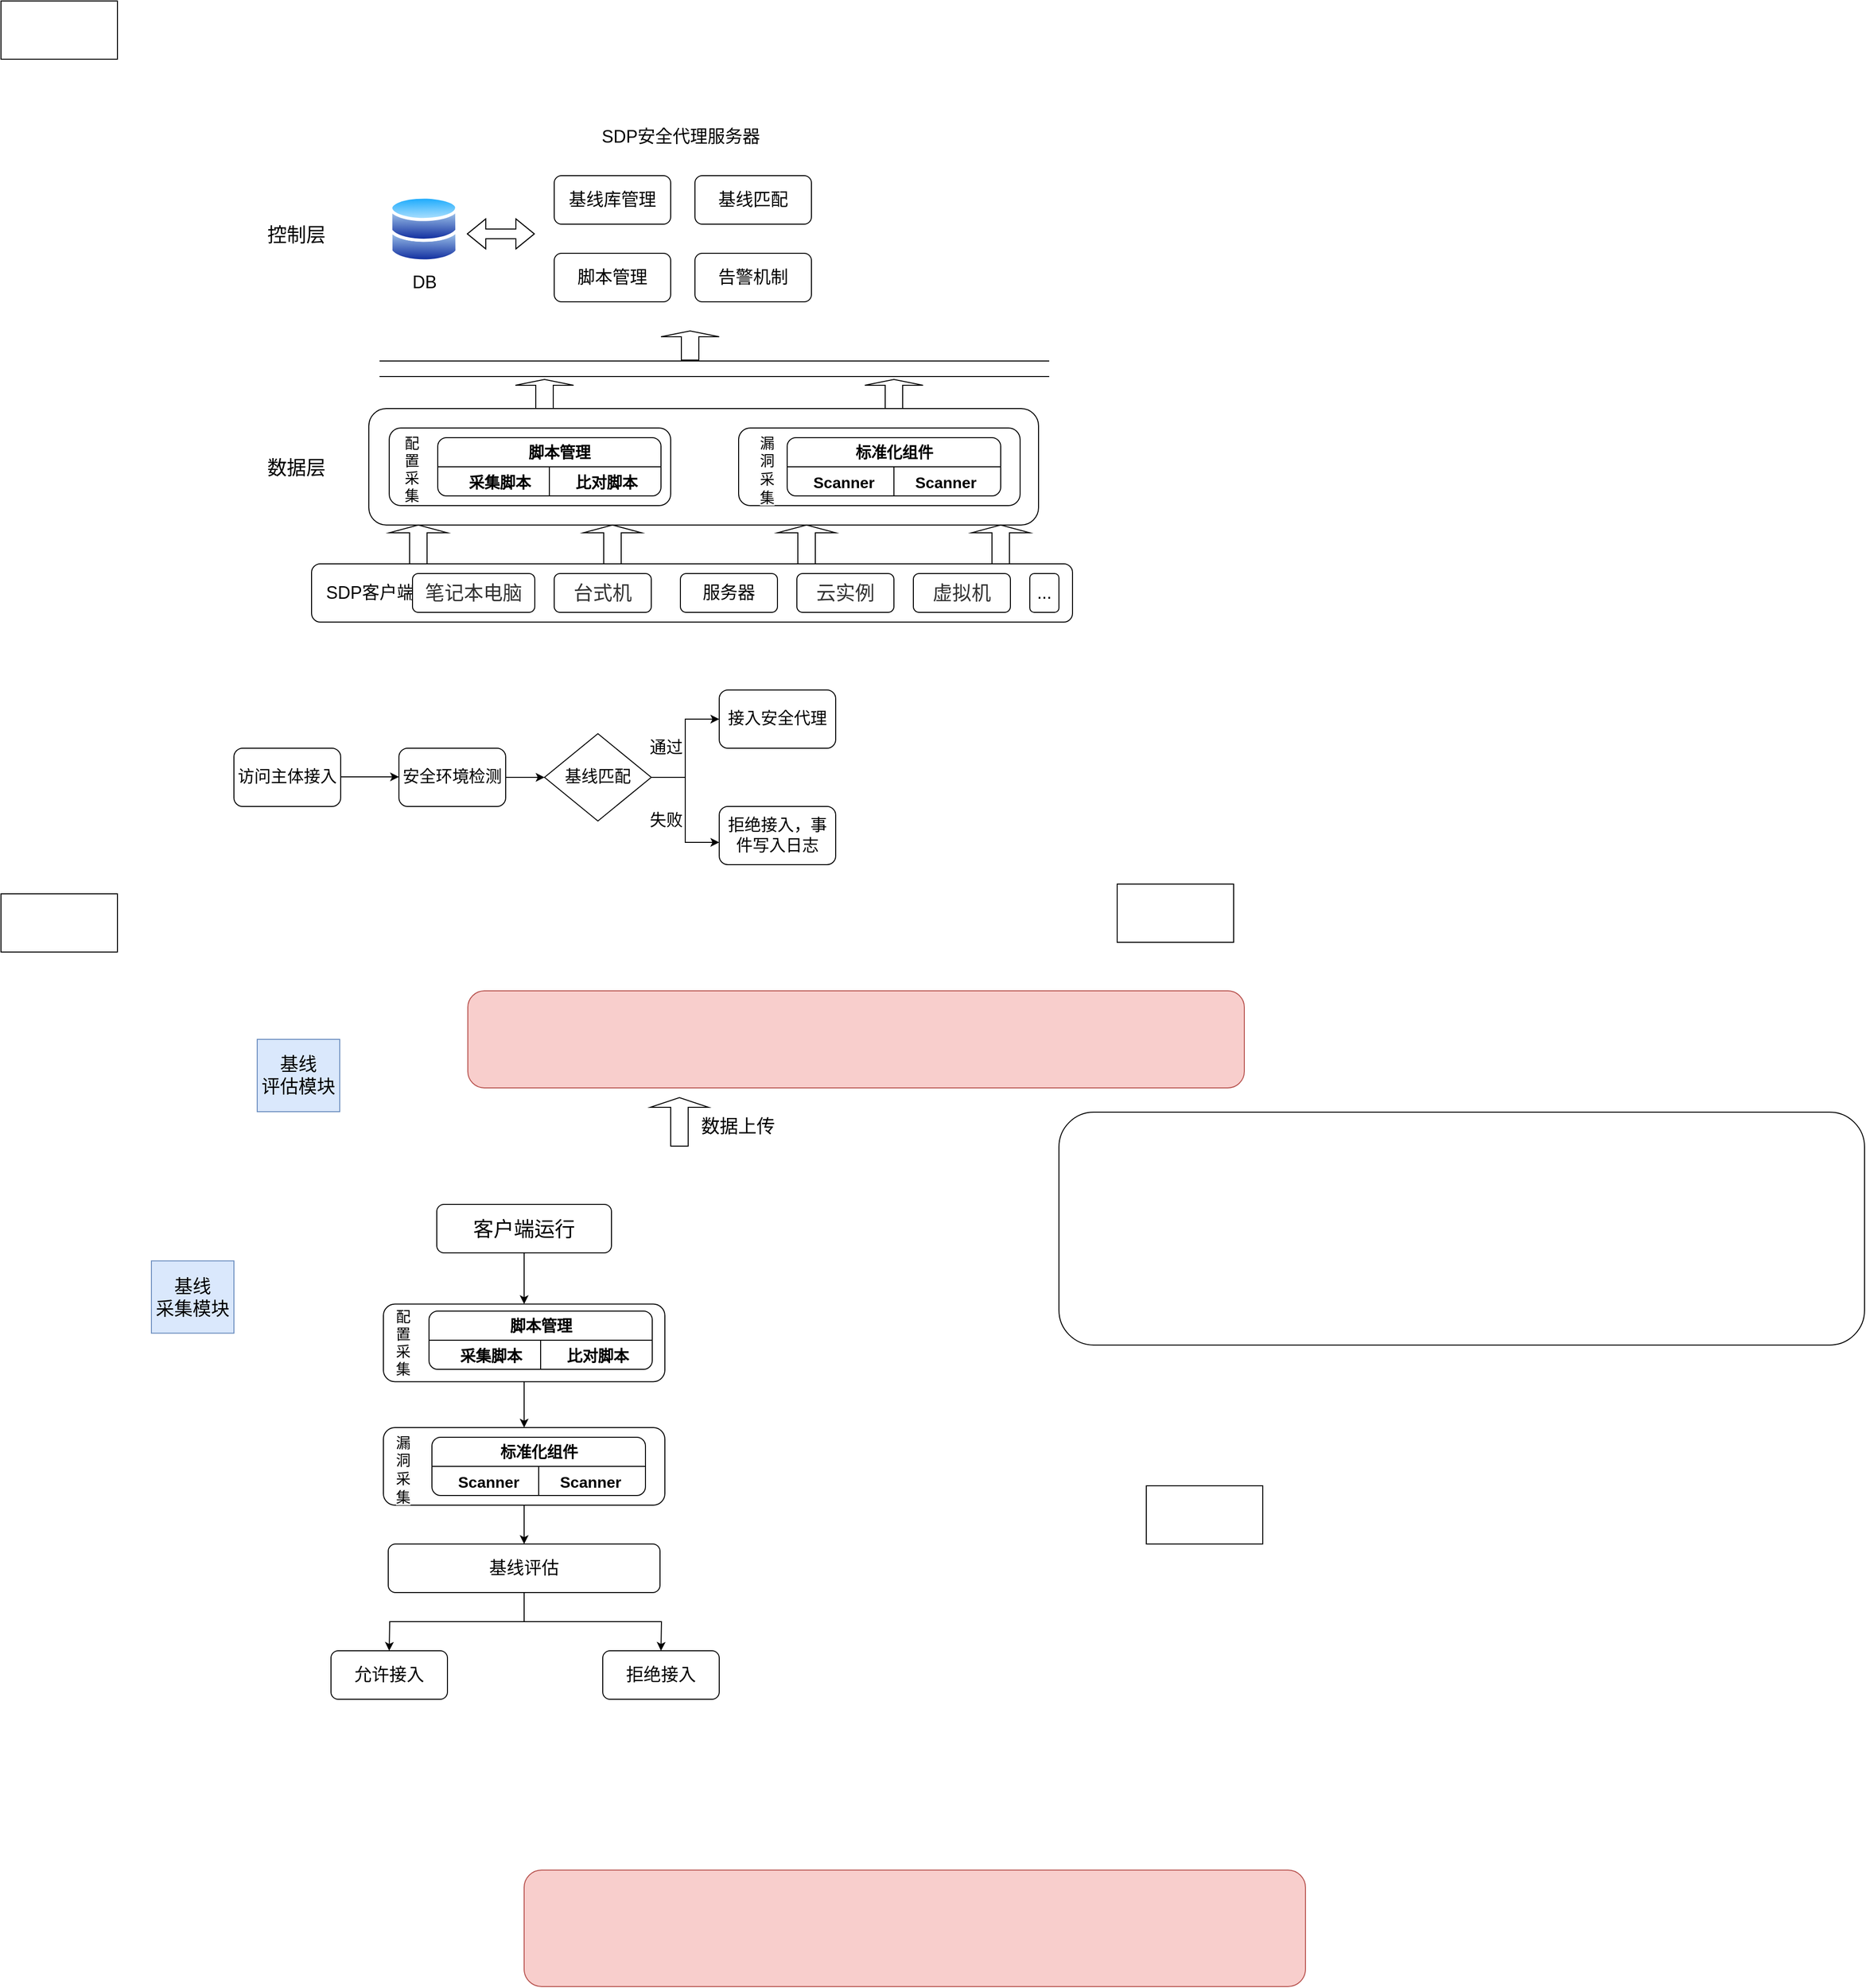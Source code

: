 <mxfile version="21.0.8" type="github">
  <diagram id="prtHgNgQTEPvFCAcTncT" name="Page-1">
    <mxGraphModel dx="2261" dy="1925" grid="1" gridSize="10" guides="1" tooltips="1" connect="1" arrows="1" fold="1" page="1" pageScale="1" pageWidth="827" pageHeight="1169" math="0" shadow="0">
      <root>
        <mxCell id="0" />
        <mxCell id="1" parent="0" />
        <mxCell id="ku3lEbieTSQeBnIbeFAv-19" value="" style="rounded=1;whiteSpace=wrap;html=1;fontSize=20;fillColor=#f8cecc;strokeColor=#b85450;" parent="1" vertex="1">
          <mxGeometry x="229" y="1826" width="805" height="120" as="geometry" />
        </mxCell>
        <mxCell id="IRRv_QjYVV9mL1Gj15er-1" value="" style="rounded=1;whiteSpace=wrap;html=1;" parent="1" vertex="1">
          <mxGeometry x="10" y="480" width="784" height="60" as="geometry" />
        </mxCell>
        <mxCell id="IRRv_QjYVV9mL1Gj15er-2" value="&lt;span style=&quot;font-size: 18px;&quot;&gt;SDP客户端&lt;/span&gt;" style="text;html=1;align=center;verticalAlign=middle;resizable=0;points=[];autosize=1;strokeColor=none;fillColor=none;" parent="1" vertex="1">
          <mxGeometry x="15" y="490" width="110" height="40" as="geometry" />
        </mxCell>
        <mxCell id="IRRv_QjYVV9mL1Gj15er-3" value="服务器" style="rounded=1;whiteSpace=wrap;html=1;fontSize=18;" parent="1" vertex="1">
          <mxGeometry x="390" y="490" width="100" height="40" as="geometry" />
        </mxCell>
        <mxCell id="IRRv_QjYVV9mL1Gj15er-4" value="&lt;span style=&quot;color: rgb(51, 51, 51); font-family: Arial, sans-serif; text-align: justify; background-color: rgb(255, 255, 255);&quot;&gt;&lt;font style=&quot;font-size: 20px;&quot;&gt;台式机&lt;/font&gt;&lt;/span&gt;" style="rounded=1;whiteSpace=wrap;html=1;fontSize=18;" parent="1" vertex="1">
          <mxGeometry x="260" y="490" width="100" height="40" as="geometry" />
        </mxCell>
        <mxCell id="IRRv_QjYVV9mL1Gj15er-5" value="&lt;span style=&quot;color: rgb(51, 51, 51); font-family: Arial, sans-serif; text-align: justify; background-color: rgb(255, 255, 255);&quot;&gt;&lt;font style=&quot;font-size: 20px;&quot;&gt;笔记本电脑&lt;/font&gt;&lt;/span&gt;" style="rounded=1;whiteSpace=wrap;html=1;fontSize=18;" parent="1" vertex="1">
          <mxGeometry x="114" y="490" width="126" height="40" as="geometry" />
        </mxCell>
        <mxCell id="IRRv_QjYVV9mL1Gj15er-6" value="&lt;span style=&quot;color: rgb(51, 51, 51); font-family: Arial, sans-serif; text-align: justify; background-color: rgb(255, 255, 255);&quot;&gt;&lt;font style=&quot;font-size: 20px;&quot;&gt;云实例&lt;/font&gt;&lt;/span&gt;" style="rounded=1;whiteSpace=wrap;html=1;fontSize=18;" parent="1" vertex="1">
          <mxGeometry x="510" y="490" width="100" height="40" as="geometry" />
        </mxCell>
        <mxCell id="IRRv_QjYVV9mL1Gj15er-8" value="&lt;span style=&quot;color: rgb(51, 51, 51); font-family: Arial, sans-serif; text-align: justify; background-color: rgb(255, 255, 255);&quot;&gt;&lt;font style=&quot;font-size: 20px;&quot;&gt;虚拟机&lt;/font&gt;&lt;/span&gt;" style="rounded=1;whiteSpace=wrap;html=1;fontSize=18;" parent="1" vertex="1">
          <mxGeometry x="630" y="490" width="100" height="40" as="geometry" />
        </mxCell>
        <mxCell id="IRRv_QjYVV9mL1Gj15er-10" value="..." style="rounded=1;whiteSpace=wrap;html=1;fontSize=18;" parent="1" vertex="1">
          <mxGeometry x="750" y="490" width="30" height="40" as="geometry" />
        </mxCell>
        <mxCell id="IRRv_QjYVV9mL1Gj15er-11" value="" style="shape=singleArrow;direction=north;whiteSpace=wrap;html=1;fontSize=20;" parent="1" vertex="1">
          <mxGeometry x="90" y="440" width="60" height="40" as="geometry" />
        </mxCell>
        <mxCell id="IRRv_QjYVV9mL1Gj15er-13" value="" style="shape=singleArrow;direction=north;whiteSpace=wrap;html=1;fontSize=20;" parent="1" vertex="1">
          <mxGeometry x="290" y="440" width="60" height="40" as="geometry" />
        </mxCell>
        <mxCell id="IRRv_QjYVV9mL1Gj15er-14" value="" style="shape=singleArrow;direction=north;whiteSpace=wrap;html=1;fontSize=20;" parent="1" vertex="1">
          <mxGeometry x="490" y="440" width="60" height="40" as="geometry" />
        </mxCell>
        <mxCell id="IRRv_QjYVV9mL1Gj15er-15" value="" style="shape=singleArrow;direction=north;whiteSpace=wrap;html=1;fontSize=20;" parent="1" vertex="1">
          <mxGeometry x="690" y="440" width="60" height="40" as="geometry" />
        </mxCell>
        <mxCell id="IRRv_QjYVV9mL1Gj15er-16" value="数据层" style="text;html=1;align=center;verticalAlign=middle;resizable=0;points=[];autosize=1;strokeColor=none;fillColor=none;fontSize=20;" parent="1" vertex="1">
          <mxGeometry x="-46" y="360" width="80" height="40" as="geometry" />
        </mxCell>
        <mxCell id="IRRv_QjYVV9mL1Gj15er-17" value="" style="rounded=1;whiteSpace=wrap;html=1;fontSize=20;" parent="1" vertex="1">
          <mxGeometry x="69" y="320" width="690" height="120" as="geometry" />
        </mxCell>
        <mxCell id="IRRv_QjYVV9mL1Gj15er-18" value="" style="rounded=1;whiteSpace=wrap;html=1;fontSize=20;" parent="1" vertex="1">
          <mxGeometry x="90" y="340" width="290" height="80" as="geometry" />
        </mxCell>
        <mxCell id="IRRv_QjYVV9mL1Gj15er-20" value="" style="rounded=1;whiteSpace=wrap;html=1;fontSize=20;" parent="1" vertex="1">
          <mxGeometry x="450" y="340" width="290" height="80" as="geometry" />
        </mxCell>
        <mxCell id="IRRv_QjYVV9mL1Gj15er-21" value="" style="rounded=1;whiteSpace=wrap;html=1;fontSize=20;" parent="1" vertex="1">
          <mxGeometry x="140" y="350" width="230" height="60" as="geometry" />
        </mxCell>
        <mxCell id="IRRv_QjYVV9mL1Gj15er-34" value="" style="endArrow=none;html=1;rounded=0;fontSize=20;" parent="1" source="IRRv_QjYVV9mL1Gj15er-21" edge="1">
          <mxGeometry width="50" height="50" relative="1" as="geometry">
            <mxPoint x="470" y="460" as="sourcePoint" />
            <mxPoint x="250" y="380" as="targetPoint" />
          </mxGeometry>
        </mxCell>
        <mxCell id="IRRv_QjYVV9mL1Gj15er-35" value="&lt;font style=&quot;font-size: 16px;&quot;&gt;&lt;b style=&quot;font-size: 16px;&quot;&gt;脚本管理&lt;/b&gt;&lt;/font&gt;" style="text;html=1;align=center;verticalAlign=middle;resizable=0;points=[];autosize=1;strokeColor=none;fillColor=none;fontSize=16;labelBackgroundColor=#ffffff;" parent="1" vertex="1">
          <mxGeometry x="220" y="350" width="90" height="30" as="geometry" />
        </mxCell>
        <mxCell id="IRRv_QjYVV9mL1Gj15er-36" value="&lt;b style=&quot;border-color: var(--border-color); color: rgb(0, 0, 0); font-family: Helvetica; font-size: 16px; font-style: normal; font-variant-ligatures: normal; font-variant-caps: normal; letter-spacing: normal; orphans: 2; text-align: center; text-indent: 0px; text-transform: none; widows: 2; word-spacing: 0px; -webkit-text-stroke-width: 0px; background-color: rgb(255, 255, 255); text-decoration-thickness: initial; text-decoration-style: initial; text-decoration-color: initial;&quot;&gt;采集脚本&lt;/b&gt;" style="text;whiteSpace=wrap;html=1;fontSize=16;" parent="1" vertex="1">
          <mxGeometry x="170" y="380" width="70" height="40" as="geometry" />
        </mxCell>
        <mxCell id="IRRv_QjYVV9mL1Gj15er-37" value="&lt;b style=&quot;border-color: var(--border-color); color: rgb(0, 0, 0); font-family: Helvetica; font-size: 16px; font-style: normal; font-variant-ligatures: normal; font-variant-caps: normal; letter-spacing: normal; orphans: 2; text-align: center; text-indent: 0px; text-transform: none; widows: 2; word-spacing: 0px; -webkit-text-stroke-width: 0px; background-color: rgb(255, 255, 255); text-decoration-thickness: initial; text-decoration-style: initial; text-decoration-color: initial;&quot;&gt;比对脚本&lt;/b&gt;" style="text;whiteSpace=wrap;html=1;fontSize=16;" parent="1" vertex="1">
          <mxGeometry x="280" y="380" width="80" height="40" as="geometry" />
        </mxCell>
        <mxCell id="IRRv_QjYVV9mL1Gj15er-39" value="" style="rounded=1;whiteSpace=wrap;html=1;fontSize=20;" parent="1" vertex="1">
          <mxGeometry x="500" y="350" width="220" height="60" as="geometry" />
        </mxCell>
        <mxCell id="IRRv_QjYVV9mL1Gj15er-40" value="&lt;div style=&quot;text-align: center; font-size: 15px;&quot;&gt;&lt;span style=&quot;background-color: initial;&quot;&gt;&lt;font style=&quot;font-size: 15px;&quot;&gt;漏洞&lt;/font&gt;&lt;/span&gt;&lt;/div&gt;&lt;span style=&quot;color: rgb(0, 0, 0); font-family: Helvetica; font-style: normal; font-variant-ligatures: normal; font-variant-caps: normal; font-weight: 400; letter-spacing: normal; orphans: 2; text-align: center; text-indent: 0px; text-transform: none; widows: 2; word-spacing: 0px; -webkit-text-stroke-width: 0px; background-color: rgb(251, 251, 251); text-decoration-thickness: initial; text-decoration-style: initial; text-decoration-color: initial; float: none; display: inline !important; font-size: 15px;&quot;&gt;&lt;font style=&quot;font-size: 15px;&quot;&gt;采集&lt;/font&gt;&lt;/span&gt;" style="text;whiteSpace=wrap;html=1;fontSize=16;" parent="1" vertex="1">
          <mxGeometry x="470" y="340" width="10" height="80" as="geometry" />
        </mxCell>
        <mxCell id="IRRv_QjYVV9mL1Gj15er-41" value="" style="endArrow=none;html=1;rounded=0;fontSize=16;exitX=1;exitY=0.5;exitDx=0;exitDy=0;entryX=0;entryY=0.5;entryDx=0;entryDy=0;" parent="1" source="IRRv_QjYVV9mL1Gj15er-39" target="IRRv_QjYVV9mL1Gj15er-39" edge="1">
          <mxGeometry width="50" height="50" relative="1" as="geometry">
            <mxPoint x="460" y="420" as="sourcePoint" />
            <mxPoint x="400" y="160" as="targetPoint" />
          </mxGeometry>
        </mxCell>
        <mxCell id="IRRv_QjYVV9mL1Gj15er-44" value="&lt;div style=&quot;text-align: center; font-size: 15px;&quot;&gt;配置采集&lt;/div&gt;" style="text;whiteSpace=wrap;html=1;fontSize=16;" parent="1" vertex="1">
          <mxGeometry x="104" y="340" width="10" height="80" as="geometry" />
        </mxCell>
        <mxCell id="IRRv_QjYVV9mL1Gj15er-48" value="" style="endArrow=none;html=1;rounded=0;fontSize=15;entryX=1;entryY=0.5;entryDx=0;entryDy=0;exitX=0;exitY=0.5;exitDx=0;exitDy=0;" parent="1" source="IRRv_QjYVV9mL1Gj15er-21" target="IRRv_QjYVV9mL1Gj15er-21" edge="1">
          <mxGeometry width="50" height="50" relative="1" as="geometry">
            <mxPoint x="230" y="290" as="sourcePoint" />
            <mxPoint x="380" y="260" as="targetPoint" />
          </mxGeometry>
        </mxCell>
        <mxCell id="IRRv_QjYVV9mL1Gj15er-49" value="" style="endArrow=none;html=1;rounded=0;fontSize=15;entryX=0.5;entryY=1;entryDx=0;entryDy=0;" parent="1" target="IRRv_QjYVV9mL1Gj15er-21" edge="1">
          <mxGeometry width="50" height="50" relative="1" as="geometry">
            <mxPoint x="255" y="380" as="sourcePoint" />
            <mxPoint x="360" y="250" as="targetPoint" />
          </mxGeometry>
        </mxCell>
        <mxCell id="IRRv_QjYVV9mL1Gj15er-51" value="" style="endArrow=none;html=1;rounded=0;fontSize=15;entryX=0.5;entryY=1;entryDx=0;entryDy=0;" parent="1" target="IRRv_QjYVV9mL1Gj15er-39" edge="1">
          <mxGeometry width="50" height="50" relative="1" as="geometry">
            <mxPoint x="610" y="380" as="sourcePoint" />
            <mxPoint x="490" y="230" as="targetPoint" />
          </mxGeometry>
        </mxCell>
        <mxCell id="IRRv_QjYVV9mL1Gj15er-52" value="&lt;font style=&quot;font-size: 16px;&quot;&gt;&lt;b style=&quot;font-size: 16px;&quot;&gt;标准化组件&lt;/b&gt;&lt;/font&gt;" style="text;html=1;align=center;verticalAlign=middle;resizable=0;points=[];autosize=1;strokeColor=none;fillColor=none;fontSize=16;labelBackgroundColor=#ffffff;" parent="1" vertex="1">
          <mxGeometry x="560" y="350" width="100" height="30" as="geometry" />
        </mxCell>
        <mxCell id="IRRv_QjYVV9mL1Gj15er-53" value="&lt;b style=&quot;border-color: var(--border-color); color: rgb(0, 0, 0); font-family: Helvetica; font-size: 16px; font-style: normal; font-variant-ligatures: normal; font-variant-caps: normal; letter-spacing: normal; orphans: 2; text-align: center; text-indent: 0px; text-transform: none; widows: 2; word-spacing: 0px; -webkit-text-stroke-width: 0px; background-color: rgb(255, 255, 255); text-decoration-thickness: initial; text-decoration-style: initial; text-decoration-color: initial;&quot;&gt;Scanner&lt;/b&gt;" style="text;whiteSpace=wrap;html=1;fontSize=16;" parent="1" vertex="1">
          <mxGeometry x="630" y="380" width="70" height="30" as="geometry" />
        </mxCell>
        <mxCell id="IRRv_QjYVV9mL1Gj15er-54" value="&lt;b style=&quot;border-color: var(--border-color); color: rgb(0, 0, 0); font-family: Helvetica; font-size: 16px; font-style: normal; font-variant-ligatures: normal; font-variant-caps: normal; letter-spacing: normal; orphans: 2; text-align: center; text-indent: 0px; text-transform: none; widows: 2; word-spacing: 0px; -webkit-text-stroke-width: 0px; background-color: rgb(255, 255, 255); text-decoration-thickness: initial; text-decoration-style: initial; text-decoration-color: initial;&quot;&gt;Scanner&lt;/b&gt;" style="text;whiteSpace=wrap;html=1;fontSize=16;" parent="1" vertex="1">
          <mxGeometry x="525" y="380" width="70" height="30" as="geometry" />
        </mxCell>
        <mxCell id="IRRv_QjYVV9mL1Gj15er-60" value="" style="shape=link;html=1;rounded=0;fontSize=15;width=16;" parent="1" edge="1">
          <mxGeometry width="100" relative="1" as="geometry">
            <mxPoint x="80" y="279" as="sourcePoint" />
            <mxPoint x="770" y="279" as="targetPoint" />
            <Array as="points">
              <mxPoint x="430" y="279" />
            </Array>
          </mxGeometry>
        </mxCell>
        <mxCell id="IRRv_QjYVV9mL1Gj15er-61" value="" style="shape=singleArrow;direction=north;whiteSpace=wrap;html=1;fontSize=20;" parent="1" vertex="1">
          <mxGeometry x="220" y="290" width="60" height="30" as="geometry" />
        </mxCell>
        <mxCell id="IRRv_QjYVV9mL1Gj15er-62" value="" style="shape=singleArrow;direction=north;whiteSpace=wrap;html=1;fontSize=20;" parent="1" vertex="1">
          <mxGeometry x="580" y="290" width="60" height="30" as="geometry" />
        </mxCell>
        <mxCell id="IRRv_QjYVV9mL1Gj15er-63" value="" style="shape=singleArrow;direction=north;whiteSpace=wrap;html=1;fontSize=20;" parent="1" vertex="1">
          <mxGeometry x="370" y="240" width="60" height="30" as="geometry" />
        </mxCell>
        <mxCell id="IRRv_QjYVV9mL1Gj15er-69" value="" style="rounded=1;whiteSpace=wrap;html=1;labelBackgroundColor=#ffffff;fontSize=15;arcSize=17;fillColor=#f8cecc;strokeColor=#b85450;" parent="1" vertex="1">
          <mxGeometry x="171" y="920" width="800" height="100" as="geometry" />
        </mxCell>
        <mxCell id="IRRv_QjYVV9mL1Gj15er-71" value="&lt;font style=&quot;font-size: 18px;&quot;&gt;DB&lt;/font&gt;" style="text;html=1;align=center;verticalAlign=middle;resizable=0;points=[];autosize=1;strokeColor=none;fillColor=none;fontSize=15;labelBackgroundColor=#ffffff;" parent="1" vertex="1">
          <mxGeometry x="100.72" y="170" width="50" height="40" as="geometry" />
        </mxCell>
        <mxCell id="IRRv_QjYVV9mL1Gj15er-74" value="" style="aspect=fixed;perimeter=ellipsePerimeter;html=1;align=center;shadow=0;dashed=0;spacingTop=3;image;image=img/lib/active_directory/databases.svg;labelBackgroundColor=#ffffff;fontSize=15;" parent="1" vertex="1">
          <mxGeometry x="90" y="100" width="71.43" height="70" as="geometry" />
        </mxCell>
        <mxCell id="IRRv_QjYVV9mL1Gj15er-75" value="&lt;span&gt;SDP安全代理服务器&lt;/span&gt;" style="text;html=1;align=center;verticalAlign=middle;resizable=0;points=[];autosize=1;strokeColor=none;fillColor=none;fontSize=18;" parent="1" vertex="1">
          <mxGeometry x="295" y="20" width="190" height="40" as="geometry" />
        </mxCell>
        <mxCell id="IRRv_QjYVV9mL1Gj15er-76" value="" style="shape=flexArrow;endArrow=classic;startArrow=classic;html=1;rounded=0;fontSize=15;" parent="1" edge="1">
          <mxGeometry width="100" height="100" relative="1" as="geometry">
            <mxPoint x="170" y="140" as="sourcePoint" />
            <mxPoint x="240" y="140" as="targetPoint" />
            <Array as="points">
              <mxPoint x="200" y="140" />
            </Array>
          </mxGeometry>
        </mxCell>
        <mxCell id="IRRv_QjYVV9mL1Gj15er-77" value="基线库管理" style="rounded=1;whiteSpace=wrap;html=1;labelBackgroundColor=#ffffff;fontSize=18;" parent="1" vertex="1">
          <mxGeometry x="260" y="80" width="120" height="50" as="geometry" />
        </mxCell>
        <mxCell id="IRRv_QjYVV9mL1Gj15er-78" value="基线匹配" style="rounded=1;whiteSpace=wrap;html=1;labelBackgroundColor=#ffffff;fontSize=18;" parent="1" vertex="1">
          <mxGeometry x="405" y="80" width="120" height="50" as="geometry" />
        </mxCell>
        <mxCell id="IRRv_QjYVV9mL1Gj15er-79" value="脚本管理" style="rounded=1;whiteSpace=wrap;html=1;labelBackgroundColor=#ffffff;fontSize=18;" parent="1" vertex="1">
          <mxGeometry x="260" y="160" width="120" height="50" as="geometry" />
        </mxCell>
        <mxCell id="IRRv_QjYVV9mL1Gj15er-80" value="告警机制" style="rounded=1;whiteSpace=wrap;html=1;labelBackgroundColor=#ffffff;fontSize=18;" parent="1" vertex="1">
          <mxGeometry x="405" y="160" width="120" height="50" as="geometry" />
        </mxCell>
        <mxCell id="6lv0VeSdasBS07ZKoq6K-3" value="控制层" style="text;html=1;align=center;verticalAlign=middle;resizable=0;points=[];autosize=1;strokeColor=none;fillColor=none;fontSize=20;" parent="1" vertex="1">
          <mxGeometry x="-46" y="120" width="80" height="40" as="geometry" />
        </mxCell>
        <mxCell id="6lv0VeSdasBS07ZKoq6K-7" style="edgeStyle=orthogonalEdgeStyle;rounded=0;orthogonalLoop=1;jettySize=auto;html=1;entryX=0;entryY=0.5;entryDx=0;entryDy=0;" parent="1" source="6lv0VeSdasBS07ZKoq6K-4" target="6lv0VeSdasBS07ZKoq6K-6" edge="1">
          <mxGeometry relative="1" as="geometry" />
        </mxCell>
        <mxCell id="6lv0VeSdasBS07ZKoq6K-4" value="&lt;font style=&quot;font-size: 17px;&quot;&gt;安全环境检测&lt;/font&gt;" style="rounded=1;whiteSpace=wrap;html=1;" parent="1" vertex="1">
          <mxGeometry x="100" y="670" width="110" height="60" as="geometry" />
        </mxCell>
        <mxCell id="6lv0VeSdasBS07ZKoq6K-14" style="edgeStyle=orthogonalEdgeStyle;rounded=0;orthogonalLoop=1;jettySize=auto;html=1;entryX=0;entryY=0.5;entryDx=0;entryDy=0;fontSize=17;" parent="1" source="6lv0VeSdasBS07ZKoq6K-6" target="6lv0VeSdasBS07ZKoq6K-12" edge="1">
          <mxGeometry relative="1" as="geometry" />
        </mxCell>
        <mxCell id="6lv0VeSdasBS07ZKoq6K-15" style="edgeStyle=orthogonalEdgeStyle;rounded=0;orthogonalLoop=1;jettySize=auto;html=1;entryX=0;entryY=0.617;entryDx=0;entryDy=0;entryPerimeter=0;fontSize=17;" parent="1" source="6lv0VeSdasBS07ZKoq6K-6" target="6lv0VeSdasBS07ZKoq6K-13" edge="1">
          <mxGeometry relative="1" as="geometry" />
        </mxCell>
        <mxCell id="6lv0VeSdasBS07ZKoq6K-6" value="&lt;font style=&quot;font-size: 17px;&quot;&gt;基线匹配&lt;/font&gt;" style="rhombus;whiteSpace=wrap;html=1;" parent="1" vertex="1">
          <mxGeometry x="250" y="655" width="110" height="90" as="geometry" />
        </mxCell>
        <mxCell id="6lv0VeSdasBS07ZKoq6K-9" value="" style="endArrow=classic;html=1;rounded=0;" parent="1" edge="1">
          <mxGeometry width="50" height="50" relative="1" as="geometry">
            <mxPoint x="10" y="699.5" as="sourcePoint" />
            <mxPoint x="100" y="699.5" as="targetPoint" />
          </mxGeometry>
        </mxCell>
        <mxCell id="6lv0VeSdasBS07ZKoq6K-10" value="&lt;span style=&quot;font-size: 17px;&quot;&gt;通过&lt;/span&gt;" style="text;html=1;align=center;verticalAlign=middle;resizable=0;points=[];autosize=1;strokeColor=none;fillColor=none;" parent="1" vertex="1">
          <mxGeometry x="345" y="655" width="60" height="30" as="geometry" />
        </mxCell>
        <mxCell id="6lv0VeSdasBS07ZKoq6K-11" value="&lt;span style=&quot;&quot;&gt;访问主体接入&lt;/span&gt;" style="rounded=1;whiteSpace=wrap;html=1;fontSize=17;" parent="1" vertex="1">
          <mxGeometry x="-70" y="670" width="110" height="60" as="geometry" />
        </mxCell>
        <mxCell id="6lv0VeSdasBS07ZKoq6K-12" value="接入安全代理" style="rounded=1;whiteSpace=wrap;html=1;fontSize=17;" parent="1" vertex="1">
          <mxGeometry x="430" y="610" width="120" height="60" as="geometry" />
        </mxCell>
        <mxCell id="6lv0VeSdasBS07ZKoq6K-13" value="拒绝接入，事件写入日志" style="rounded=1;whiteSpace=wrap;html=1;fontSize=17;" parent="1" vertex="1">
          <mxGeometry x="430" y="730" width="120" height="60" as="geometry" />
        </mxCell>
        <mxCell id="6lv0VeSdasBS07ZKoq6K-16" value="&lt;span style=&quot;font-size: 17px;&quot;&gt;失败&lt;/span&gt;" style="text;html=1;align=center;verticalAlign=middle;resizable=0;points=[];autosize=1;strokeColor=none;fillColor=none;" parent="1" vertex="1">
          <mxGeometry x="345" y="730" width="60" height="30" as="geometry" />
        </mxCell>
        <mxCell id="ku3lEbieTSQeBnIbeFAv-3" value="" style="rounded=0;whiteSpace=wrap;html=1;" parent="1" vertex="1">
          <mxGeometry x="-310" y="-100" width="120" height="60" as="geometry" />
        </mxCell>
        <mxCell id="ku3lEbieTSQeBnIbeFAv-4" value="" style="rounded=0;whiteSpace=wrap;html=1;" parent="1" vertex="1">
          <mxGeometry x="840" y="810" width="120" height="60" as="geometry" />
        </mxCell>
        <mxCell id="ie682Kdt5vv1fs90nuIB-5" style="edgeStyle=orthogonalEdgeStyle;rounded=0;orthogonalLoop=1;jettySize=auto;html=1;exitX=0.5;exitY=1;exitDx=0;exitDy=0;entryX=0.5;entryY=0;entryDx=0;entryDy=0;" edge="1" parent="1" source="ku3lEbieTSQeBnIbeFAv-20" target="ku3lEbieTSQeBnIbeFAv-21">
          <mxGeometry relative="1" as="geometry" />
        </mxCell>
        <mxCell id="ku3lEbieTSQeBnIbeFAv-20" value="" style="rounded=1;whiteSpace=wrap;html=1;fontSize=20;" parent="1" vertex="1">
          <mxGeometry x="84" y="1242.75" width="290" height="80" as="geometry" />
        </mxCell>
        <mxCell id="ie682Kdt5vv1fs90nuIB-6" style="edgeStyle=orthogonalEdgeStyle;rounded=0;orthogonalLoop=1;jettySize=auto;html=1;exitX=0.5;exitY=1;exitDx=0;exitDy=0;entryX=0.5;entryY=0;entryDx=0;entryDy=0;" edge="1" parent="1" source="ku3lEbieTSQeBnIbeFAv-21" target="ku3lEbieTSQeBnIbeFAv-48">
          <mxGeometry relative="1" as="geometry" />
        </mxCell>
        <mxCell id="ku3lEbieTSQeBnIbeFAv-21" value="" style="rounded=1;whiteSpace=wrap;html=1;fontSize=20;" parent="1" vertex="1">
          <mxGeometry x="84" y="1370" width="290" height="80" as="geometry" />
        </mxCell>
        <mxCell id="ku3lEbieTSQeBnIbeFAv-22" value="" style="rounded=1;whiteSpace=wrap;html=1;fontSize=20;" parent="1" vertex="1">
          <mxGeometry x="131" y="1250" width="230" height="60" as="geometry" />
        </mxCell>
        <mxCell id="ku3lEbieTSQeBnIbeFAv-23" value="" style="endArrow=none;html=1;rounded=0;fontSize=20;" parent="1" source="ku3lEbieTSQeBnIbeFAv-22" edge="1">
          <mxGeometry width="50" height="50" relative="1" as="geometry">
            <mxPoint x="461" y="1360" as="sourcePoint" />
            <mxPoint x="241" y="1280" as="targetPoint" />
          </mxGeometry>
        </mxCell>
        <mxCell id="ku3lEbieTSQeBnIbeFAv-24" value="&lt;font style=&quot;font-size: 16px;&quot;&gt;&lt;b style=&quot;font-size: 16px;&quot;&gt;脚本管理&lt;/b&gt;&lt;/font&gt;" style="text;html=1;align=center;verticalAlign=middle;resizable=0;points=[];autosize=1;strokeColor=none;fillColor=none;fontSize=16;labelBackgroundColor=#ffffff;" parent="1" vertex="1">
          <mxGeometry x="201" y="1250" width="90" height="30" as="geometry" />
        </mxCell>
        <mxCell id="ku3lEbieTSQeBnIbeFAv-25" value="&lt;b style=&quot;border-color: var(--border-color); color: rgb(0, 0, 0); font-family: Helvetica; font-size: 16px; font-style: normal; font-variant-ligatures: normal; font-variant-caps: normal; letter-spacing: normal; orphans: 2; text-align: center; text-indent: 0px; text-transform: none; widows: 2; word-spacing: 0px; -webkit-text-stroke-width: 0px; background-color: rgb(255, 255, 255); text-decoration-thickness: initial; text-decoration-style: initial; text-decoration-color: initial;&quot;&gt;采集脚本&lt;/b&gt;" style="text;whiteSpace=wrap;html=1;fontSize=16;" parent="1" vertex="1">
          <mxGeometry x="161" y="1280" width="70" height="30" as="geometry" />
        </mxCell>
        <mxCell id="ku3lEbieTSQeBnIbeFAv-26" value="&lt;b style=&quot;border-color: var(--border-color); color: rgb(0, 0, 0); font-family: Helvetica; font-size: 16px; font-style: normal; font-variant-ligatures: normal; font-variant-caps: normal; letter-spacing: normal; orphans: 2; text-align: center; text-indent: 0px; text-transform: none; widows: 2; word-spacing: 0px; -webkit-text-stroke-width: 0px; background-color: rgb(255, 255, 255); text-decoration-thickness: initial; text-decoration-style: initial; text-decoration-color: initial;&quot;&gt;比对脚本&lt;/b&gt;" style="text;whiteSpace=wrap;html=1;fontSize=16;" parent="1" vertex="1">
          <mxGeometry x="271" y="1280" width="80" height="40" as="geometry" />
        </mxCell>
        <mxCell id="ku3lEbieTSQeBnIbeFAv-27" value="" style="rounded=1;whiteSpace=wrap;html=1;fontSize=20;" parent="1" vertex="1">
          <mxGeometry x="134" y="1380" width="220" height="60" as="geometry" />
        </mxCell>
        <mxCell id="ku3lEbieTSQeBnIbeFAv-28" value="&lt;div style=&quot;text-align: center; font-size: 15px;&quot;&gt;&lt;span style=&quot;background-color: initial;&quot;&gt;&lt;font style=&quot;font-size: 15px;&quot;&gt;漏洞&lt;/font&gt;&lt;/span&gt;&lt;/div&gt;&lt;span style=&quot;color: rgb(0, 0, 0); font-family: Helvetica; font-style: normal; font-variant-ligatures: normal; font-variant-caps: normal; font-weight: 400; letter-spacing: normal; orphans: 2; text-align: center; text-indent: 0px; text-transform: none; widows: 2; word-spacing: 0px; -webkit-text-stroke-width: 0px; background-color: rgb(251, 251, 251); text-decoration-thickness: initial; text-decoration-style: initial; text-decoration-color: initial; float: none; display: inline !important; font-size: 15px;&quot;&gt;&lt;font style=&quot;font-size: 15px;&quot;&gt;采集&lt;/font&gt;&lt;/span&gt;" style="text;whiteSpace=wrap;html=1;fontSize=16;" parent="1" vertex="1">
          <mxGeometry x="95" y="1370" width="10" height="80" as="geometry" />
        </mxCell>
        <mxCell id="ku3lEbieTSQeBnIbeFAv-29" value="" style="endArrow=none;html=1;rounded=0;fontSize=16;exitX=1;exitY=0.5;exitDx=0;exitDy=0;entryX=0;entryY=0.5;entryDx=0;entryDy=0;" parent="1" source="ku3lEbieTSQeBnIbeFAv-27" target="ku3lEbieTSQeBnIbeFAv-27" edge="1">
          <mxGeometry width="50" height="50" relative="1" as="geometry">
            <mxPoint x="94" y="1450" as="sourcePoint" />
            <mxPoint x="34" y="1190" as="targetPoint" />
          </mxGeometry>
        </mxCell>
        <mxCell id="ku3lEbieTSQeBnIbeFAv-30" value="&lt;div style=&quot;text-align: center; font-size: 15px;&quot;&gt;配置采集&lt;/div&gt;" style="text;whiteSpace=wrap;html=1;fontSize=16;" parent="1" vertex="1">
          <mxGeometry x="95" y="1240" width="10" height="80" as="geometry" />
        </mxCell>
        <mxCell id="ku3lEbieTSQeBnIbeFAv-31" value="" style="endArrow=none;html=1;rounded=0;fontSize=15;entryX=1;entryY=0.5;entryDx=0;entryDy=0;exitX=0;exitY=0.5;exitDx=0;exitDy=0;" parent="1" source="ku3lEbieTSQeBnIbeFAv-22" target="ku3lEbieTSQeBnIbeFAv-22" edge="1">
          <mxGeometry width="50" height="50" relative="1" as="geometry">
            <mxPoint x="221" y="1190" as="sourcePoint" />
            <mxPoint x="371" y="1160" as="targetPoint" />
          </mxGeometry>
        </mxCell>
        <mxCell id="ku3lEbieTSQeBnIbeFAv-32" value="" style="endArrow=none;html=1;rounded=0;fontSize=15;entryX=0.5;entryY=1;entryDx=0;entryDy=0;" parent="1" target="ku3lEbieTSQeBnIbeFAv-22" edge="1">
          <mxGeometry width="50" height="50" relative="1" as="geometry">
            <mxPoint x="246" y="1280" as="sourcePoint" />
            <mxPoint x="351" y="1150" as="targetPoint" />
          </mxGeometry>
        </mxCell>
        <mxCell id="ku3lEbieTSQeBnIbeFAv-33" value="" style="endArrow=none;html=1;rounded=0;fontSize=15;entryX=0.5;entryY=1;entryDx=0;entryDy=0;" parent="1" target="ku3lEbieTSQeBnIbeFAv-27" edge="1">
          <mxGeometry width="50" height="50" relative="1" as="geometry">
            <mxPoint x="244" y="1410" as="sourcePoint" />
            <mxPoint x="124" y="1260" as="targetPoint" />
          </mxGeometry>
        </mxCell>
        <mxCell id="ku3lEbieTSQeBnIbeFAv-34" value="&lt;font style=&quot;font-size: 16px;&quot;&gt;&lt;b style=&quot;font-size: 16px;&quot;&gt;标准化组件&lt;/b&gt;&lt;/font&gt;" style="text;html=1;align=center;verticalAlign=middle;resizable=0;points=[];autosize=1;strokeColor=none;fillColor=none;fontSize=16;labelBackgroundColor=#ffffff;" parent="1" vertex="1">
          <mxGeometry x="194" y="1380" width="100" height="30" as="geometry" />
        </mxCell>
        <mxCell id="ku3lEbieTSQeBnIbeFAv-35" value="&lt;b style=&quot;border-color: var(--border-color); color: rgb(0, 0, 0); font-family: Helvetica; font-size: 16px; font-style: normal; font-variant-ligatures: normal; font-variant-caps: normal; letter-spacing: normal; orphans: 2; text-align: center; text-indent: 0px; text-transform: none; widows: 2; word-spacing: 0px; -webkit-text-stroke-width: 0px; background-color: rgb(255, 255, 255); text-decoration-thickness: initial; text-decoration-style: initial; text-decoration-color: initial;&quot;&gt;Scanner&lt;/b&gt;" style="text;whiteSpace=wrap;html=1;fontSize=16;" parent="1" vertex="1">
          <mxGeometry x="264" y="1410" width="70" height="30" as="geometry" />
        </mxCell>
        <mxCell id="ku3lEbieTSQeBnIbeFAv-36" value="&lt;b style=&quot;border-color: var(--border-color); color: rgb(0, 0, 0); font-family: Helvetica; font-size: 16px; font-style: normal; font-variant-ligatures: normal; font-variant-caps: normal; letter-spacing: normal; orphans: 2; text-align: center; text-indent: 0px; text-transform: none; widows: 2; word-spacing: 0px; -webkit-text-stroke-width: 0px; background-color: rgb(255, 255, 255); text-decoration-thickness: initial; text-decoration-style: initial; text-decoration-color: initial;&quot;&gt;Scanner&lt;/b&gt;" style="text;whiteSpace=wrap;html=1;fontSize=16;" parent="1" vertex="1">
          <mxGeometry x="159" y="1410" width="70" height="30" as="geometry" />
        </mxCell>
        <mxCell id="ku3lEbieTSQeBnIbeFAv-38" value="" style="shape=singleArrow;direction=north;whiteSpace=wrap;html=1;fontSize=20;" parent="1" vertex="1">
          <mxGeometry x="359" y="1030" width="60" height="50" as="geometry" />
        </mxCell>
        <mxCell id="ku3lEbieTSQeBnIbeFAv-46" value="允许接入" style="rounded=1;whiteSpace=wrap;html=1;labelBackgroundColor=#ffffff;fontSize=18;" parent="1" vertex="1">
          <mxGeometry x="30" y="1600" width="120" height="50" as="geometry" />
        </mxCell>
        <mxCell id="ie682Kdt5vv1fs90nuIB-7" style="edgeStyle=orthogonalEdgeStyle;rounded=0;orthogonalLoop=1;jettySize=auto;html=1;exitX=0.5;exitY=1;exitDx=0;exitDy=0;" edge="1" parent="1" source="ku3lEbieTSQeBnIbeFAv-48">
          <mxGeometry relative="1" as="geometry">
            <mxPoint x="90" y="1600" as="targetPoint" />
          </mxGeometry>
        </mxCell>
        <mxCell id="ie682Kdt5vv1fs90nuIB-8" style="edgeStyle=orthogonalEdgeStyle;rounded=0;orthogonalLoop=1;jettySize=auto;html=1;exitX=0.5;exitY=1;exitDx=0;exitDy=0;" edge="1" parent="1" source="ku3lEbieTSQeBnIbeFAv-48">
          <mxGeometry relative="1" as="geometry">
            <mxPoint x="370" y="1600" as="targetPoint" />
          </mxGeometry>
        </mxCell>
        <mxCell id="ku3lEbieTSQeBnIbeFAv-48" value="基线评估" style="rounded=1;whiteSpace=wrap;html=1;labelBackgroundColor=#ffffff;fontSize=18;" parent="1" vertex="1">
          <mxGeometry x="89" y="1490" width="280" height="50" as="geometry" />
        </mxCell>
        <mxCell id="ku3lEbieTSQeBnIbeFAv-51" value="&lt;font style=&quot;font-size: 19px;&quot;&gt;基线&lt;br&gt;采集模块&lt;/font&gt;" style="rounded=0;whiteSpace=wrap;html=1;fillColor=#dae8fc;strokeColor=#6c8ebf;" parent="1" vertex="1">
          <mxGeometry x="-155" y="1198.25" width="85" height="74.5" as="geometry" />
        </mxCell>
        <mxCell id="ku3lEbieTSQeBnIbeFAv-55" value="数据上传" style="text;html=1;align=center;verticalAlign=middle;resizable=0;points=[];autosize=1;strokeColor=none;fillColor=none;fontSize=19;" parent="1" vertex="1">
          <mxGeometry x="399" y="1040" width="100" height="40" as="geometry" />
        </mxCell>
        <mxCell id="ku3lEbieTSQeBnIbeFAv-57" value="" style="rounded=0;whiteSpace=wrap;html=1;fontSize=19;" parent="1" vertex="1">
          <mxGeometry x="-310" y="820" width="120" height="60" as="geometry" />
        </mxCell>
        <mxCell id="ku3lEbieTSQeBnIbeFAv-58" value="" style="rounded=0;whiteSpace=wrap;html=1;fontSize=19;" parent="1" vertex="1">
          <mxGeometry x="870" y="1430" width="120" height="60" as="geometry" />
        </mxCell>
        <mxCell id="3CwpjtWneb0Z3o3eGVo3-2" value="&lt;font style=&quot;font-size: 19px;&quot;&gt;基线&lt;br&gt;评估模块&lt;/font&gt;" style="rounded=0;whiteSpace=wrap;html=1;fillColor=#dae8fc;strokeColor=#6c8ebf;" parent="1" vertex="1">
          <mxGeometry x="-46" y="970" width="85" height="74.5" as="geometry" />
        </mxCell>
        <mxCell id="ie682Kdt5vv1fs90nuIB-4" style="edgeStyle=orthogonalEdgeStyle;rounded=0;orthogonalLoop=1;jettySize=auto;html=1;exitX=0.5;exitY=1;exitDx=0;exitDy=0;entryX=0.5;entryY=0;entryDx=0;entryDy=0;" edge="1" parent="1" source="ie682Kdt5vv1fs90nuIB-1" target="ku3lEbieTSQeBnIbeFAv-20">
          <mxGeometry relative="1" as="geometry" />
        </mxCell>
        <mxCell id="ie682Kdt5vv1fs90nuIB-1" value="&lt;font style=&quot;font-size: 21px;&quot;&gt;客户端运行&lt;/font&gt;" style="rounded=1;whiteSpace=wrap;html=1;" vertex="1" parent="1">
          <mxGeometry x="139" y="1140" width="180" height="50" as="geometry" />
        </mxCell>
        <mxCell id="ie682Kdt5vv1fs90nuIB-2" value="" style="rounded=1;whiteSpace=wrap;html=1;" vertex="1" parent="1">
          <mxGeometry x="780" y="1045" width="830" height="240" as="geometry" />
        </mxCell>
        <mxCell id="ie682Kdt5vv1fs90nuIB-9" value="拒绝接入" style="rounded=1;whiteSpace=wrap;html=1;labelBackgroundColor=#ffffff;fontSize=18;" vertex="1" parent="1">
          <mxGeometry x="310" y="1600" width="120" height="50" as="geometry" />
        </mxCell>
      </root>
    </mxGraphModel>
  </diagram>
</mxfile>
